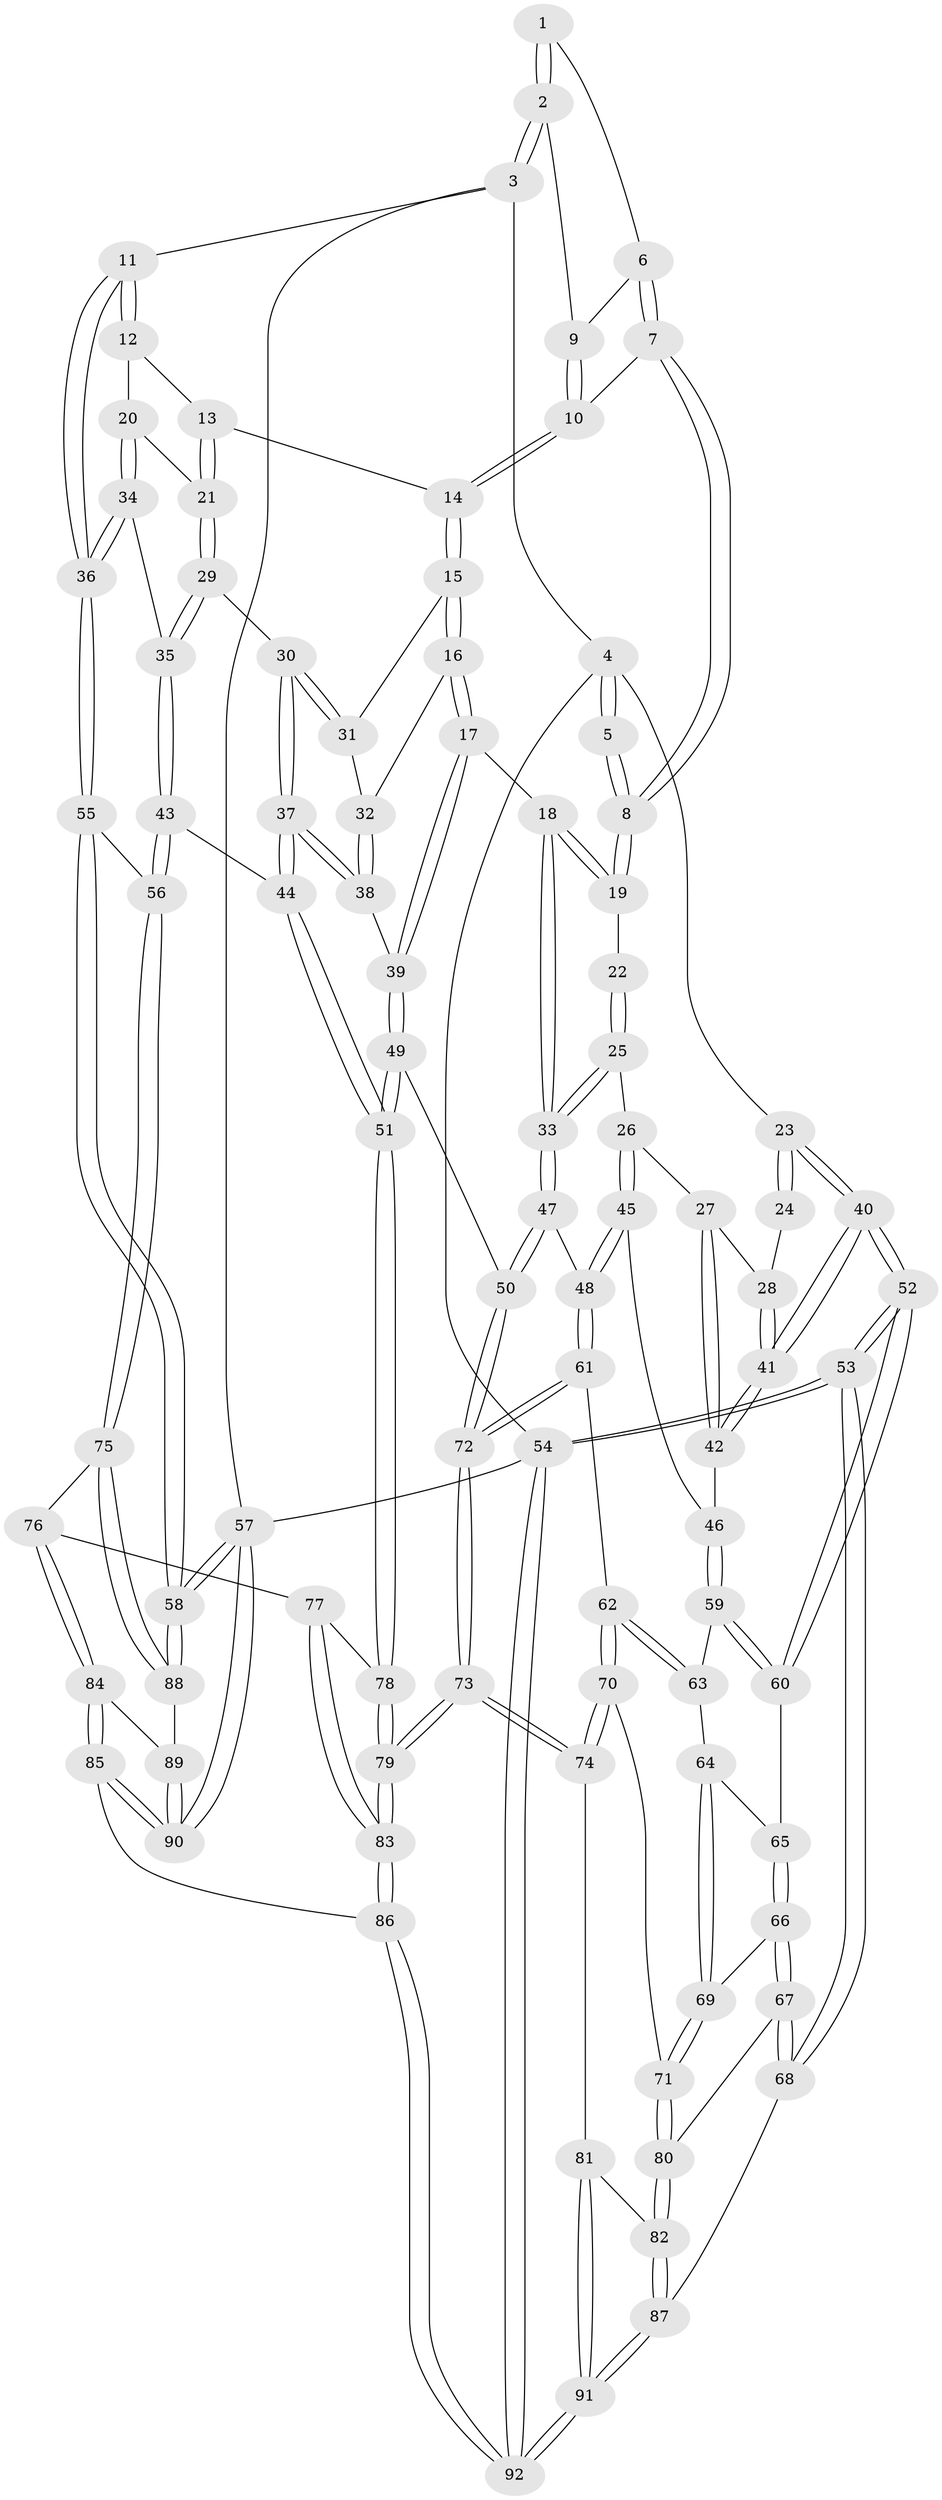 // coarse degree distribution, {3: 0.17391304347826086, 11: 0.021739130434782608, 4: 0.21739130434782608, 5: 0.5, 2: 0.021739130434782608, 6: 0.06521739130434782}
// Generated by graph-tools (version 1.1) at 2025/21/03/04/25 18:21:44]
// undirected, 92 vertices, 227 edges
graph export_dot {
graph [start="1"]
  node [color=gray90,style=filled];
  1 [pos="+0.7736116009273756+0"];
  2 [pos="+1+0"];
  3 [pos="+1+0"];
  4 [pos="+0+0"];
  5 [pos="+0.214756453387203+0"];
  6 [pos="+0.5446430124696748+0.1418078624643086"];
  7 [pos="+0.516694379731504+0.17615295356329172"];
  8 [pos="+0.40840054932074055+0.18539559046739298"];
  9 [pos="+0.7816463882844047+0.06680891872718749"];
  10 [pos="+0.6611310196804985+0.2513964401138773"];
  11 [pos="+1+0"];
  12 [pos="+1+0.1391865408149581"];
  13 [pos="+0.8277046039371373+0.26848376865203294"];
  14 [pos="+0.6756530745066699+0.2697382199935302"];
  15 [pos="+0.6722210341111855+0.3178815149339859"];
  16 [pos="+0.5462225139039034+0.40784713696314717"];
  17 [pos="+0.4969443769898901+0.421803902177342"];
  18 [pos="+0.4068887761419726+0.36502751532799194"];
  19 [pos="+0.3892544595746845+0.24182031001559817"];
  20 [pos="+0.9320010415899129+0.39176265460703524"];
  21 [pos="+0.8319816212281298+0.364290583509452"];
  22 [pos="+0.2780873386791519+0.28052628693246423"];
  23 [pos="+0+0"];
  24 [pos="+0.16637618818633956+0.30373674091627895"];
  25 [pos="+0.20581652145136595+0.4502221138120577"];
  26 [pos="+0.17690636495510298+0.4428483012846976"];
  27 [pos="+0.16102531612360996+0.42827207403650913"];
  28 [pos="+0.137349274069557+0.3944972028765467"];
  29 [pos="+0.8001801186905834+0.4351527921546582"];
  30 [pos="+0.7366582974905588+0.42568903623563153"];
  31 [pos="+0.6810178998657083+0.3448356060331039"];
  32 [pos="+0.6274979461647737+0.43995512981727947"];
  33 [pos="+0.31981399303003655+0.5047957936198396"];
  34 [pos="+0.9493686752965873+0.5093614830311265"];
  35 [pos="+0.8443778345887148+0.49091090398633164"];
  36 [pos="+1+0.6527633039584225"];
  37 [pos="+0.6681219322701496+0.5224119181652715"];
  38 [pos="+0.6411472884012226+0.4920348876639401"];
  39 [pos="+0.5137081070551702+0.4579050636790907"];
  40 [pos="+0+0.4206800066298469"];
  41 [pos="+0+0.4284716521626941"];
  42 [pos="+0.03852905167141691+0.5390084316632072"];
  43 [pos="+0.7291095709439694+0.6192812686818808"];
  44 [pos="+0.6700821099898947+0.6351937448184172"];
  45 [pos="+0.12745053676695872+0.5598195205706046"];
  46 [pos="+0.08547141611206532+0.5720744700222252"];
  47 [pos="+0.3208690825633451+0.588512282840183"];
  48 [pos="+0.296386594768314+0.6110214030492847"];
  49 [pos="+0.5347327570384452+0.6505675914661402"];
  50 [pos="+0.5082699954331128+0.658907314161677"];
  51 [pos="+0.6436947051407679+0.6641246832754213"];
  52 [pos="+0+0.7503606615752381"];
  53 [pos="+0+0.8081848483188343"];
  54 [pos="+0+1"];
  55 [pos="+1+0.6578036243130663"];
  56 [pos="+1+0.7050825558861348"];
  57 [pos="+1+1"];
  58 [pos="+1+1"];
  59 [pos="+0.08638030015850495+0.6035171153058492"];
  60 [pos="+0.025205685239616558+0.6786574374881444"];
  61 [pos="+0.28168224235330586+0.6415790050945155"];
  62 [pos="+0.26988367379855016+0.6561904759368642"];
  63 [pos="+0.1275217434938244+0.6671406503980641"];
  64 [pos="+0.11436275987000735+0.6993969826785564"];
  65 [pos="+0.07414808312209016+0.7074173555962064"];
  66 [pos="+0.05179335998071153+0.791638269341825"];
  67 [pos="+0+0.820109153131306"];
  68 [pos="+0+0.8271508838536393"];
  69 [pos="+0.16235604567507705+0.8051436709664043"];
  70 [pos="+0.21915537882601363+0.8062879712650673"];
  71 [pos="+0.16586337127074974+0.8071635687907784"];
  72 [pos="+0.4229903094718439+0.8545385407900844"];
  73 [pos="+0.4033910369449262+0.9586425312361719"];
  74 [pos="+0.2878227488418347+0.8838495843768251"];
  75 [pos="+0.8772077784486775+0.83787934183165"];
  76 [pos="+0.792771961161949+0.8270463107000994"];
  77 [pos="+0.7315712790174664+0.8063265237340225"];
  78 [pos="+0.6628051784202748+0.7170934143834576"];
  79 [pos="+0.4379086959606843+1"];
  80 [pos="+0.11129403891261877+0.8931485013177313"];
  81 [pos="+0.14649223652749968+0.9541730683927722"];
  82 [pos="+0.10948127800985287+0.9105825880203842"];
  83 [pos="+0.48157810817294194+1"];
  84 [pos="+0.6965461575435388+1"];
  85 [pos="+0.6136228426234428+1"];
  86 [pos="+0.48223145507155574+1"];
  87 [pos="+0.04397765723387837+0.950636334969271"];
  88 [pos="+0.8792560119772607+0.8624374277818879"];
  89 [pos="+0.8770565606121796+0.8727290894859401"];
  90 [pos="+0.9324219750053185+1"];
  91 [pos="+0.12752673772413564+1"];
  92 [pos="+0.13567774013449072+1"];
  1 -- 2;
  1 -- 2;
  1 -- 6;
  2 -- 3;
  2 -- 3;
  2 -- 9;
  3 -- 4;
  3 -- 11;
  3 -- 57;
  4 -- 5;
  4 -- 5;
  4 -- 23;
  4 -- 54;
  5 -- 8;
  5 -- 8;
  6 -- 7;
  6 -- 7;
  6 -- 9;
  7 -- 8;
  7 -- 8;
  7 -- 10;
  8 -- 19;
  8 -- 19;
  9 -- 10;
  9 -- 10;
  10 -- 14;
  10 -- 14;
  11 -- 12;
  11 -- 12;
  11 -- 36;
  11 -- 36;
  12 -- 13;
  12 -- 20;
  13 -- 14;
  13 -- 21;
  13 -- 21;
  14 -- 15;
  14 -- 15;
  15 -- 16;
  15 -- 16;
  15 -- 31;
  16 -- 17;
  16 -- 17;
  16 -- 32;
  17 -- 18;
  17 -- 39;
  17 -- 39;
  18 -- 19;
  18 -- 19;
  18 -- 33;
  18 -- 33;
  19 -- 22;
  20 -- 21;
  20 -- 34;
  20 -- 34;
  21 -- 29;
  21 -- 29;
  22 -- 25;
  22 -- 25;
  23 -- 24;
  23 -- 24;
  23 -- 40;
  23 -- 40;
  24 -- 28;
  25 -- 26;
  25 -- 33;
  25 -- 33;
  26 -- 27;
  26 -- 45;
  26 -- 45;
  27 -- 28;
  27 -- 42;
  27 -- 42;
  28 -- 41;
  28 -- 41;
  29 -- 30;
  29 -- 35;
  29 -- 35;
  30 -- 31;
  30 -- 31;
  30 -- 37;
  30 -- 37;
  31 -- 32;
  32 -- 38;
  32 -- 38;
  33 -- 47;
  33 -- 47;
  34 -- 35;
  34 -- 36;
  34 -- 36;
  35 -- 43;
  35 -- 43;
  36 -- 55;
  36 -- 55;
  37 -- 38;
  37 -- 38;
  37 -- 44;
  37 -- 44;
  38 -- 39;
  39 -- 49;
  39 -- 49;
  40 -- 41;
  40 -- 41;
  40 -- 52;
  40 -- 52;
  41 -- 42;
  41 -- 42;
  42 -- 46;
  43 -- 44;
  43 -- 56;
  43 -- 56;
  44 -- 51;
  44 -- 51;
  45 -- 46;
  45 -- 48;
  45 -- 48;
  46 -- 59;
  46 -- 59;
  47 -- 48;
  47 -- 50;
  47 -- 50;
  48 -- 61;
  48 -- 61;
  49 -- 50;
  49 -- 51;
  49 -- 51;
  50 -- 72;
  50 -- 72;
  51 -- 78;
  51 -- 78;
  52 -- 53;
  52 -- 53;
  52 -- 60;
  52 -- 60;
  53 -- 54;
  53 -- 54;
  53 -- 68;
  53 -- 68;
  54 -- 92;
  54 -- 92;
  54 -- 57;
  55 -- 56;
  55 -- 58;
  55 -- 58;
  56 -- 75;
  56 -- 75;
  57 -- 58;
  57 -- 58;
  57 -- 90;
  57 -- 90;
  58 -- 88;
  58 -- 88;
  59 -- 60;
  59 -- 60;
  59 -- 63;
  60 -- 65;
  61 -- 62;
  61 -- 72;
  61 -- 72;
  62 -- 63;
  62 -- 63;
  62 -- 70;
  62 -- 70;
  63 -- 64;
  64 -- 65;
  64 -- 69;
  64 -- 69;
  65 -- 66;
  65 -- 66;
  66 -- 67;
  66 -- 67;
  66 -- 69;
  67 -- 68;
  67 -- 68;
  67 -- 80;
  68 -- 87;
  69 -- 71;
  69 -- 71;
  70 -- 71;
  70 -- 74;
  70 -- 74;
  71 -- 80;
  71 -- 80;
  72 -- 73;
  72 -- 73;
  73 -- 74;
  73 -- 74;
  73 -- 79;
  73 -- 79;
  74 -- 81;
  75 -- 76;
  75 -- 88;
  75 -- 88;
  76 -- 77;
  76 -- 84;
  76 -- 84;
  77 -- 78;
  77 -- 83;
  77 -- 83;
  78 -- 79;
  78 -- 79;
  79 -- 83;
  79 -- 83;
  80 -- 82;
  80 -- 82;
  81 -- 82;
  81 -- 91;
  81 -- 91;
  82 -- 87;
  82 -- 87;
  83 -- 86;
  83 -- 86;
  84 -- 85;
  84 -- 85;
  84 -- 89;
  85 -- 86;
  85 -- 90;
  85 -- 90;
  86 -- 92;
  86 -- 92;
  87 -- 91;
  87 -- 91;
  88 -- 89;
  89 -- 90;
  89 -- 90;
  91 -- 92;
  91 -- 92;
}

